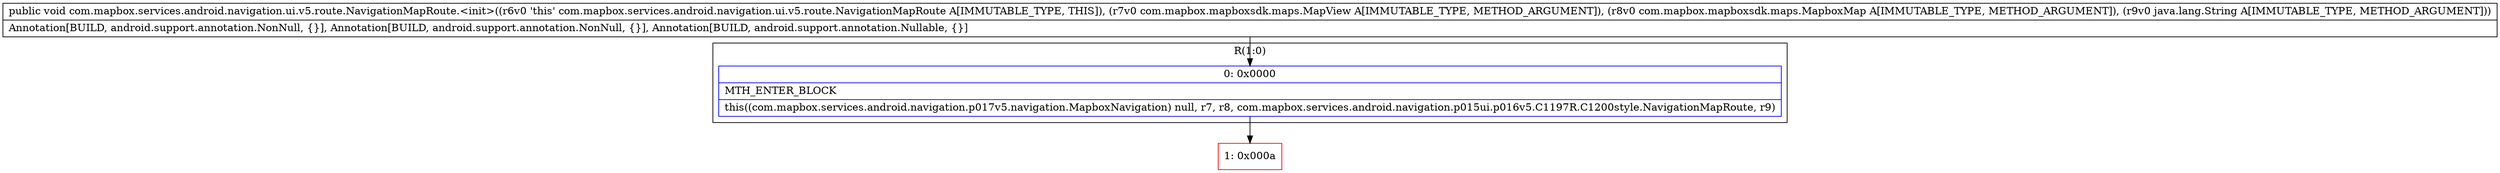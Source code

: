 digraph "CFG forcom.mapbox.services.android.navigation.ui.v5.route.NavigationMapRoute.\<init\>(Lcom\/mapbox\/mapboxsdk\/maps\/MapView;Lcom\/mapbox\/mapboxsdk\/maps\/MapboxMap;Ljava\/lang\/String;)V" {
subgraph cluster_Region_475975693 {
label = "R(1:0)";
node [shape=record,color=blue];
Node_0 [shape=record,label="{0\:\ 0x0000|MTH_ENTER_BLOCK\l|this((com.mapbox.services.android.navigation.p017v5.navigation.MapboxNavigation) null, r7, r8, com.mapbox.services.android.navigation.p015ui.p016v5.C1197R.C1200style.NavigationMapRoute, r9)\l}"];
}
Node_1 [shape=record,color=red,label="{1\:\ 0x000a}"];
MethodNode[shape=record,label="{public void com.mapbox.services.android.navigation.ui.v5.route.NavigationMapRoute.\<init\>((r6v0 'this' com.mapbox.services.android.navigation.ui.v5.route.NavigationMapRoute A[IMMUTABLE_TYPE, THIS]), (r7v0 com.mapbox.mapboxsdk.maps.MapView A[IMMUTABLE_TYPE, METHOD_ARGUMENT]), (r8v0 com.mapbox.mapboxsdk.maps.MapboxMap A[IMMUTABLE_TYPE, METHOD_ARGUMENT]), (r9v0 java.lang.String A[IMMUTABLE_TYPE, METHOD_ARGUMENT]))  | Annotation[BUILD, android.support.annotation.NonNull, \{\}], Annotation[BUILD, android.support.annotation.NonNull, \{\}], Annotation[BUILD, android.support.annotation.Nullable, \{\}]\l}"];
MethodNode -> Node_0;
Node_0 -> Node_1;
}

